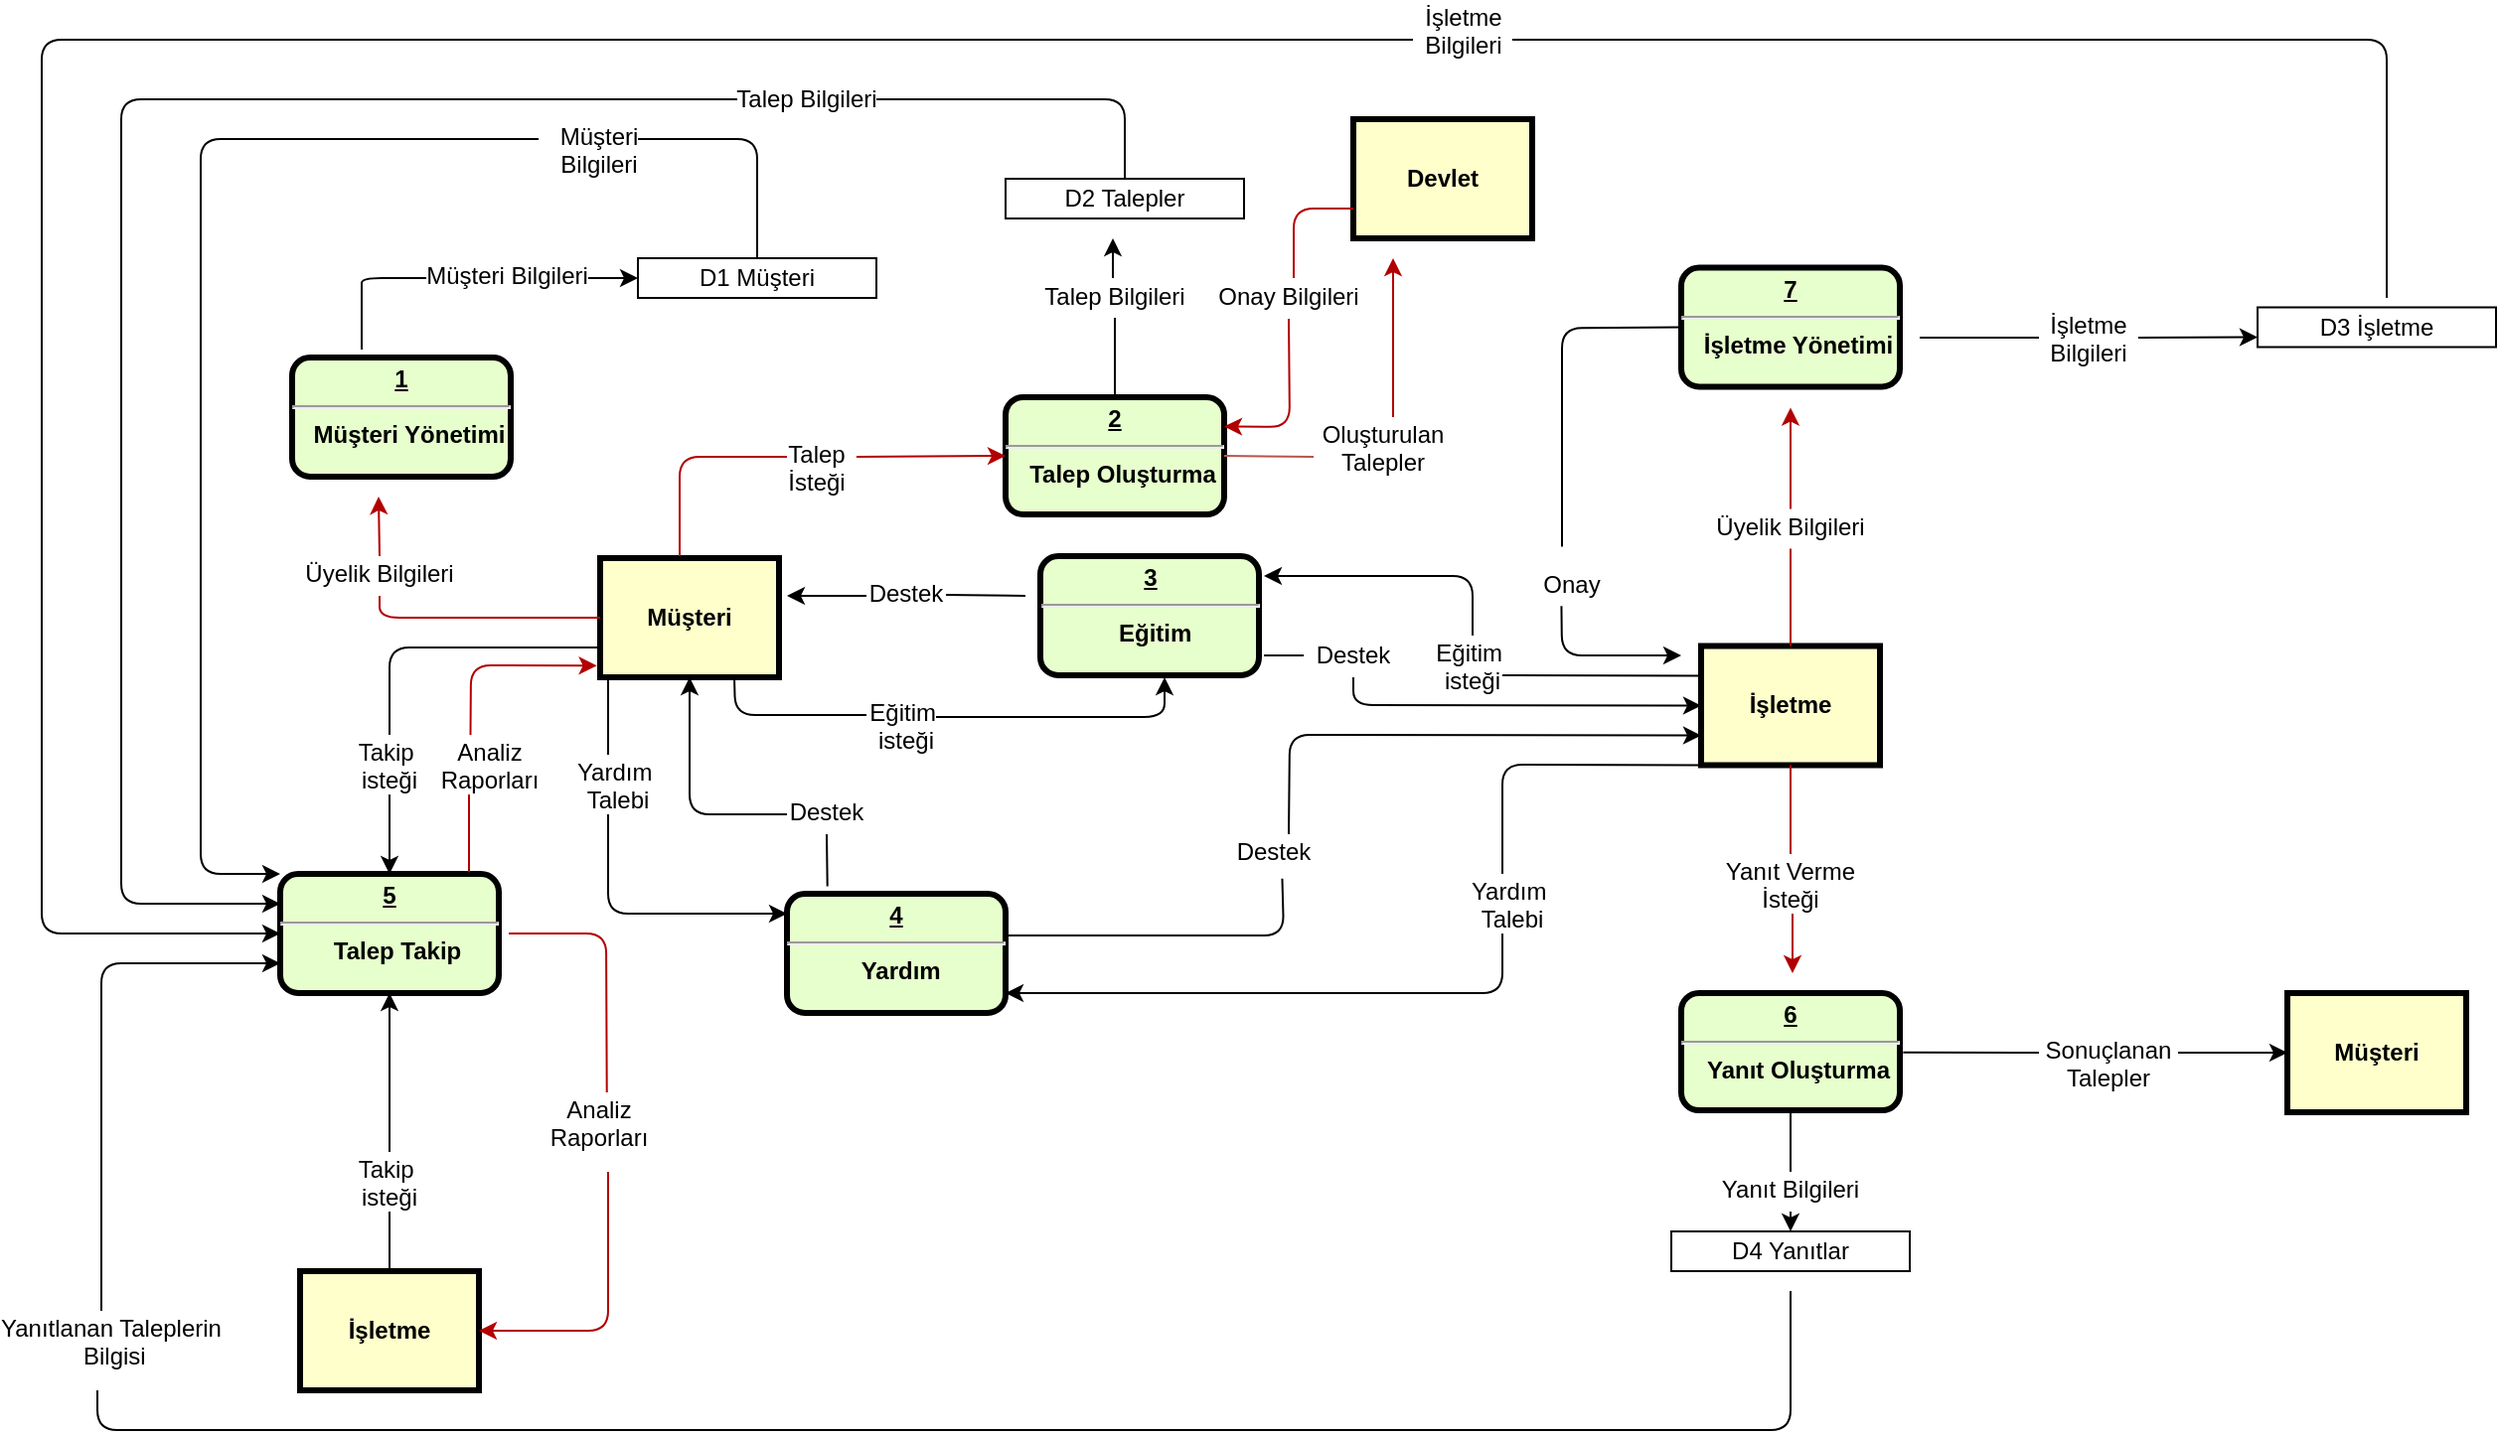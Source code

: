 <mxfile version="13.9.9" type="device"><diagram name="Page-1" id="c7558073-3199-34d8-9f00-42111426c3f3"><mxGraphModel dx="1024" dy="584" grid="1" gridSize="10" guides="1" tooltips="1" connect="1" arrows="1" fold="1" page="1" pageScale="1" pageWidth="2339" pageHeight="3300" background="#ffffff" math="0" shadow="0"><root><mxCell id="0"/><mxCell id="1" parent="0"/><mxCell id="2" value="&lt;p style=&quot;margin: 0px ; margin-top: 4px ; text-align: center ; text-decoration: underline&quot;&gt;&lt;strong&gt;1&lt;/strong&gt;&lt;/p&gt;&lt;hr&gt;&lt;p style=&quot;margin: 0px ; margin-left: 8px&quot;&gt;Müşteri Yönetimi&lt;/p&gt;" style="verticalAlign=middle;align=center;overflow=fill;fontSize=12;fontFamily=Helvetica;html=1;rounded=1;fontStyle=1;strokeWidth=3;fillColor=#E6FFCC" parent="1" vertex="1"><mxGeometry x="166" y="200" width="110" height="60" as="geometry"/></mxCell><mxCell id="3" value="Müşteri" style="whiteSpace=wrap;align=center;verticalAlign=middle;fontStyle=1;strokeWidth=3;fillColor=#FFFFCC" parent="1" vertex="1"><mxGeometry x="321" y="301" width="90" height="60" as="geometry"/></mxCell><mxCell id="6" value="&lt;p style=&quot;margin: 0px ; margin-top: 4px ; text-align: center ; text-decoration: underline&quot;&gt;&lt;strong&gt;2&lt;/strong&gt;&lt;/p&gt;&lt;hr&gt;&lt;p style=&quot;margin: 0px ; margin-left: 8px&quot;&gt;Talep Oluşturma&lt;/p&gt;" style="verticalAlign=middle;align=center;overflow=fill;fontSize=12;fontFamily=Helvetica;html=1;rounded=1;fontStyle=1;strokeWidth=3;fillColor=#E6FFCC" parent="1" vertex="1"><mxGeometry x="525" y="220" width="110" height="59" as="geometry"/></mxCell><mxCell id="7" value="&lt;p style=&quot;margin: 0px ; margin-top: 4px ; text-align: center ; text-decoration: underline&quot;&gt;&lt;strong&gt;3&lt;/strong&gt;&lt;/p&gt;&lt;hr&gt;&lt;p style=&quot;margin: 0px ; margin-left: 8px&quot;&gt;Eğitim&amp;nbsp;&lt;/p&gt;&lt;p style=&quot;margin: 0px ; margin-left: 8px&quot;&gt;&lt;br&gt;&lt;/p&gt;" style="verticalAlign=middle;align=center;overflow=fill;fontSize=12;fontFamily=Helvetica;html=1;rounded=1;fontStyle=1;strokeWidth=3;fillColor=#E6FFCC" parent="1" vertex="1"><mxGeometry x="542.5" y="300" width="110" height="60" as="geometry"/></mxCell><mxCell id="10" value="&lt;p style=&quot;margin: 0px ; margin-top: 4px ; text-align: center ; text-decoration: underline&quot;&gt;5&lt;/p&gt;&lt;hr&gt;&lt;p style=&quot;margin: 0px ; margin-left: 8px&quot;&gt;Talep Takip&lt;/p&gt;&lt;p style=&quot;margin: 0px ; margin-left: 8px&quot;&gt;&lt;br&gt;&lt;/p&gt;" style="verticalAlign=middle;align=center;overflow=fill;fontSize=12;fontFamily=Helvetica;html=1;rounded=1;fontStyle=1;strokeWidth=3;fillColor=#E6FFCC" parent="1" vertex="1"><mxGeometry x="160" y="460" width="110" height="60" as="geometry"/></mxCell><mxCell id="wB5Xmae85VQ2MtxIsHlM-102" value="" style="edgeStyle=orthogonalEdgeStyle;rounded=0;orthogonalLoop=1;jettySize=auto;html=1;" parent="1" source="52" target="wB5Xmae85VQ2MtxIsHlM-101" edge="1"><mxGeometry relative="1" as="geometry"/></mxCell><mxCell id="52" value="Müşteri Bilgileri&#10;" style="text;spacingTop=-5;align=center" parent="1" vertex="1"><mxGeometry x="233.5" y="150" width="81.5" height="20" as="geometry"/></mxCell><mxCell id="54" value="Üyelik Bilgileri&#10;&#10;" style="text;spacingTop=-5;align=center" parent="1" vertex="1"><mxGeometry x="195" y="300" width="30" height="20" as="geometry"/></mxCell><mxCell id="62" value="Eğitim &#10;isteği&#10;" style="text;spacingTop=-5;align=center" parent="1" vertex="1"><mxGeometry x="460.0" y="370" width="30" height="20" as="geometry"/></mxCell><mxCell id="64" value="Talep &#10;İsteği&#10;" style="text;spacingTop=-5;align=center" parent="1" vertex="1"><mxGeometry x="415" y="240" width="30" height="19" as="geometry"/></mxCell><mxCell id="91" value="Analiz &#10;Raporları&#10;" style="text;spacingTop=-5;align=center" parent="1" vertex="1"><mxGeometry x="246" y="390" width="39" height="20" as="geometry"/></mxCell><mxCell id="wB5Xmae85VQ2MtxIsHlM-101" value="D1 Müşteri" style="whiteSpace=wrap;html=1;" parent="1" vertex="1"><mxGeometry x="340" y="150" width="120" height="20" as="geometry"/></mxCell><mxCell id="wB5Xmae85VQ2MtxIsHlM-108" value="" style="endArrow=none;html=1;entryX=0;entryY=0.5;entryDx=0;entryDy=0;" parent="1" target="52" edge="1"><mxGeometry width="50" height="50" relative="1" as="geometry"><mxPoint x="201" y="196" as="sourcePoint"/><mxPoint x="251" y="146" as="targetPoint"/><Array as="points"><mxPoint x="201" y="170"/><mxPoint x="201" y="160"/></Array></mxGeometry></mxCell><mxCell id="wB5Xmae85VQ2MtxIsHlM-112" value="" style="endArrow=none;html=1;entryX=0.5;entryY=1;entryDx=0;entryDy=0;fillColor=#e51400;strokeColor=#B20000;" parent="1" target="54" edge="1"><mxGeometry width="50" height="50" relative="1" as="geometry"><mxPoint x="321" y="331" as="sourcePoint"/><mxPoint x="216" y="321" as="targetPoint"/><Array as="points"><mxPoint x="210" y="331"/></Array></mxGeometry></mxCell><mxCell id="wB5Xmae85VQ2MtxIsHlM-115" value="" style="endArrow=classic;html=1;fillColor=#e51400;strokeColor=#B20000;" parent="1" edge="1"><mxGeometry width="50" height="50" relative="1" as="geometry"><mxPoint x="210" y="300" as="sourcePoint"/><mxPoint x="209.5" y="270" as="targetPoint"/></mxGeometry></mxCell><mxCell id="wB5Xmae85VQ2MtxIsHlM-116" value="" style="endArrow=none;html=1;fillColor=#e51400;strokeColor=#B20000;" parent="1" edge="1"><mxGeometry width="50" height="50" relative="1" as="geometry"><mxPoint x="361" y="300" as="sourcePoint"/><mxPoint x="415" y="250" as="targetPoint"/><Array as="points"><mxPoint x="361" y="250"/></Array></mxGeometry></mxCell><mxCell id="wB5Xmae85VQ2MtxIsHlM-117" value="" style="endArrow=classic;html=1;entryX=0;entryY=0.5;entryDx=0;entryDy=0;fillColor=#e51400;strokeColor=#B20000;" parent="1" target="6" edge="1"><mxGeometry width="50" height="50" relative="1" as="geometry"><mxPoint x="450" y="250" as="sourcePoint"/><mxPoint x="510" y="249" as="targetPoint"/><Array as="points"/></mxGeometry></mxCell><mxCell id="wB5Xmae85VQ2MtxIsHlM-118" value="D2 Talepler" style="whiteSpace=wrap;html=1;" parent="1" vertex="1"><mxGeometry x="525" y="110" width="120" height="20" as="geometry"/></mxCell><mxCell id="wB5Xmae85VQ2MtxIsHlM-120" value="Talep Bilgileri&#10;" style="text;spacingTop=-5;align=center" parent="1" vertex="1"><mxGeometry x="565" y="160.5" width="30" height="19" as="geometry"/></mxCell><mxCell id="wB5Xmae85VQ2MtxIsHlM-127" value="" style="endArrow=classic;html=1;" parent="1" edge="1"><mxGeometry width="50" height="50" relative="1" as="geometry"><mxPoint x="579" y="160" as="sourcePoint"/><mxPoint x="579" y="140" as="targetPoint"/></mxGeometry></mxCell><mxCell id="wB5Xmae85VQ2MtxIsHlM-128" value="" style="endArrow=none;html=1;exitX=0.5;exitY=0;exitDx=0;exitDy=0;" parent="1" source="6" edge="1"><mxGeometry width="50" height="50" relative="1" as="geometry"><mxPoint x="555.5" y="190" as="sourcePoint"/><mxPoint x="580" y="180" as="targetPoint"/></mxGeometry></mxCell><mxCell id="wB5Xmae85VQ2MtxIsHlM-130" value="" style="endArrow=none;html=1;exitX=0.75;exitY=1;exitDx=0;exitDy=0;" parent="1" source="3" edge="1"><mxGeometry width="50" height="50" relative="1" as="geometry"><mxPoint x="380" y="380" as="sourcePoint"/><mxPoint x="455" y="380" as="targetPoint"/><Array as="points"><mxPoint x="389" y="380"/></Array></mxGeometry></mxCell><mxCell id="wB5Xmae85VQ2MtxIsHlM-133" value="" style="endArrow=classic;html=1;" parent="1" edge="1"><mxGeometry width="50" height="50" relative="1" as="geometry"><mxPoint x="490" y="381" as="sourcePoint"/><mxPoint x="605" y="361" as="targetPoint"/><Array as="points"><mxPoint x="605" y="381"/></Array></mxGeometry></mxCell><mxCell id="wB5Xmae85VQ2MtxIsHlM-134" value="Destek&#10;" style="text;spacingTop=-5;align=center" parent="1" vertex="1"><mxGeometry x="460.0" y="310" width="30" height="20" as="geometry"/></mxCell><mxCell id="wB5Xmae85VQ2MtxIsHlM-135" value="" style="endArrow=none;html=1;" parent="1" edge="1"><mxGeometry width="50" height="50" relative="1" as="geometry"><mxPoint x="495" y="319.5" as="sourcePoint"/><mxPoint x="535" y="320" as="targetPoint"/></mxGeometry></mxCell><mxCell id="wB5Xmae85VQ2MtxIsHlM-136" value="" style="endArrow=classic;html=1;" parent="1" edge="1"><mxGeometry width="50" height="50" relative="1" as="geometry"><mxPoint x="455" y="320" as="sourcePoint"/><mxPoint x="415" y="320" as="targetPoint"/></mxGeometry></mxCell><mxCell id="wB5Xmae85VQ2MtxIsHlM-137" value="Takip &#10;isteği&#10;" style="text;spacingTop=-5;align=center" parent="1" vertex="1"><mxGeometry x="200.0" y="390" width="30" height="20" as="geometry"/></mxCell><mxCell id="wB5Xmae85VQ2MtxIsHlM-138" value="" style="endArrow=classic;html=1;" parent="1" target="10" edge="1"><mxGeometry width="50" height="50" relative="1" as="geometry"><mxPoint x="215" y="420" as="sourcePoint"/><mxPoint x="585" y="340" as="targetPoint"/></mxGeometry></mxCell><mxCell id="wB5Xmae85VQ2MtxIsHlM-139" value="" style="endArrow=none;html=1;exitX=0.5;exitY=0;exitDx=0;exitDy=0;entryX=0;entryY=0.75;entryDx=0;entryDy=0;" parent="1" source="wB5Xmae85VQ2MtxIsHlM-137" target="3" edge="1"><mxGeometry width="50" height="50" relative="1" as="geometry"><mxPoint x="535" y="390" as="sourcePoint"/><mxPoint x="285" y="350" as="targetPoint"/><Array as="points"><mxPoint x="215" y="346"/></Array></mxGeometry></mxCell><mxCell id="wB5Xmae85VQ2MtxIsHlM-144" value="&lt;p style=&quot;margin: 0px ; margin-top: 4px ; text-align: center ; text-decoration: underline&quot;&gt;4&lt;/p&gt;&lt;hr&gt;&lt;p style=&quot;margin: 0px ; margin-left: 8px&quot;&gt;Yardım&amp;nbsp;&lt;/p&gt;&lt;p style=&quot;margin: 0px ; margin-left: 8px&quot;&gt;&lt;br&gt;&lt;/p&gt;" style="verticalAlign=middle;align=center;overflow=fill;fontSize=12;fontFamily=Helvetica;html=1;rounded=1;fontStyle=1;strokeWidth=3;fillColor=#E6FFCC" parent="1" vertex="1"><mxGeometry x="415" y="470" width="110" height="60" as="geometry"/></mxCell><mxCell id="wB5Xmae85VQ2MtxIsHlM-157" value="Destek&#10;" style="text;spacingTop=-5;align=center" parent="1" vertex="1"><mxGeometry x="685.0" y="341" width="30" height="20" as="geometry"/></mxCell><mxCell id="wB5Xmae85VQ2MtxIsHlM-160" value="" style="endArrow=none;html=1;" parent="1" edge="1"><mxGeometry width="50" height="50" relative="1" as="geometry"><mxPoint x="325" y="400" as="sourcePoint"/><mxPoint x="325" y="360" as="targetPoint"/></mxGeometry></mxCell><mxCell id="wB5Xmae85VQ2MtxIsHlM-161" value="Yardım &#10;Talebi&#10;" style="text;spacingTop=-5;align=center" parent="1" vertex="1"><mxGeometry x="315.0" y="400" width="30" height="20" as="geometry"/></mxCell><mxCell id="wB5Xmae85VQ2MtxIsHlM-162" value="" style="endArrow=classic;html=1;" parent="1" edge="1"><mxGeometry width="50" height="50" relative="1" as="geometry"><mxPoint x="325" y="430" as="sourcePoint"/><mxPoint x="415" y="480" as="targetPoint"/><Array as="points"><mxPoint x="325" y="480"/></Array></mxGeometry></mxCell><mxCell id="wB5Xmae85VQ2MtxIsHlM-163" value="Destek&#10;" style="text;spacingTop=-5;align=center" parent="1" vertex="1"><mxGeometry x="420.0" y="420" width="30" height="20" as="geometry"/></mxCell><mxCell id="wB5Xmae85VQ2MtxIsHlM-164" value="" style="endArrow=none;html=1;exitX=0.185;exitY=-0.063;exitDx=0;exitDy=0;entryX=0.5;entryY=1;entryDx=0;entryDy=0;exitPerimeter=0;" parent="1" source="wB5Xmae85VQ2MtxIsHlM-144" target="wB5Xmae85VQ2MtxIsHlM-163" edge="1"><mxGeometry width="50" height="50" relative="1" as="geometry"><mxPoint x="515" y="470" as="sourcePoint"/><mxPoint x="443" y="450" as="targetPoint"/></mxGeometry></mxCell><mxCell id="wB5Xmae85VQ2MtxIsHlM-166" value="" style="endArrow=classic;html=1;entryX=0.5;entryY=1;entryDx=0;entryDy=0;" parent="1" target="3" edge="1"><mxGeometry width="50" height="50" relative="1" as="geometry"><mxPoint x="415" y="430" as="sourcePoint"/><mxPoint x="565" y="420" as="targetPoint"/><Array as="points"><mxPoint x="366" y="430"/></Array></mxGeometry></mxCell><mxCell id="wB5Xmae85VQ2MtxIsHlM-188" value="İşletme" style="whiteSpace=wrap;align=center;verticalAlign=middle;fontStyle=1;strokeWidth=3;fillColor=#FFFFCC" parent="1" vertex="1"><mxGeometry x="875" y="345.25" width="90" height="60" as="geometry"/></mxCell><mxCell id="wB5Xmae85VQ2MtxIsHlM-189" value="&lt;p style=&quot;margin: 0px ; margin-top: 4px ; text-align: center ; text-decoration: underline&quot;&gt;6&lt;/p&gt;&lt;hr&gt;&lt;p style=&quot;margin: 0px ; margin-left: 8px&quot;&gt;Yanıt Oluşturma&lt;/p&gt;" style="verticalAlign=middle;align=center;overflow=fill;fontSize=12;fontFamily=Helvetica;html=1;rounded=1;fontStyle=1;strokeWidth=3;fillColor=#E6FFCC" parent="1" vertex="1"><mxGeometry x="865" y="520" width="110" height="59" as="geometry"/></mxCell><mxCell id="wB5Xmae85VQ2MtxIsHlM-190" value="Müşteri" style="whiteSpace=wrap;align=center;verticalAlign=middle;fontStyle=1;strokeWidth=3;fillColor=#FFFFCC" parent="1" vertex="1"><mxGeometry x="1170" y="520" width="90" height="60" as="geometry"/></mxCell><mxCell id="wB5Xmae85VQ2MtxIsHlM-192" value="&lt;p style=&quot;margin: 0px ; margin-top: 4px ; text-align: center ; text-decoration: underline&quot;&gt;7&lt;/p&gt;&lt;hr&gt;&lt;p style=&quot;margin: 0px ; margin-left: 8px&quot;&gt;İşletme Yönetimi&lt;/p&gt;&lt;p style=&quot;margin: 0px ; margin-left: 8px&quot;&gt;&lt;br&gt;&lt;/p&gt;&lt;p style=&quot;margin: 0px ; margin-left: 8px&quot;&gt;&lt;br&gt;&lt;/p&gt;" style="verticalAlign=middle;align=center;overflow=fill;fontSize=12;fontFamily=Helvetica;html=1;rounded=1;fontStyle=1;strokeWidth=3;fillColor=#E6FFCC" parent="1" vertex="1"><mxGeometry x="865" y="154.75" width="110" height="60" as="geometry"/></mxCell><mxCell id="wB5Xmae85VQ2MtxIsHlM-195" value="Yanıt Verme&#10;İsteği" style="text;spacingTop=-5;align=center" parent="1" vertex="1"><mxGeometry x="905.0" y="450" width="30" height="20" as="geometry"/></mxCell><mxCell id="wB5Xmae85VQ2MtxIsHlM-199" style="edgeStyle=orthogonalEdgeStyle;rounded=0;orthogonalLoop=1;jettySize=auto;html=1;fillColor=#e51400;strokeColor=#B20000;" parent="1" source="wB5Xmae85VQ2MtxIsHlM-196" edge="1"><mxGeometry relative="1" as="geometry"><mxPoint x="920" y="225.25" as="targetPoint"/></mxGeometry></mxCell><mxCell id="wB5Xmae85VQ2MtxIsHlM-196" value="Üyelik Bilgileri&#10;" style="text;spacingTop=-5;align=center" parent="1" vertex="1"><mxGeometry x="905.0" y="276.25" width="30" height="20" as="geometry"/></mxCell><mxCell id="wB5Xmae85VQ2MtxIsHlM-200" value="" style="endArrow=none;html=1;exitX=0.5;exitY=0;exitDx=0;exitDy=0;entryX=0.5;entryY=1;entryDx=0;entryDy=0;fillColor=#e51400;strokeColor=#B20000;" parent="1" source="wB5Xmae85VQ2MtxIsHlM-188" target="wB5Xmae85VQ2MtxIsHlM-196" edge="1"><mxGeometry width="50" height="50" relative="1" as="geometry"><mxPoint x="565" y="365.25" as="sourcePoint"/><mxPoint x="615" y="315.25" as="targetPoint"/></mxGeometry></mxCell><mxCell id="wB5Xmae85VQ2MtxIsHlM-201" value="" style="endArrow=none;html=1;entryX=0;entryY=0.5;entryDx=0;entryDy=0;" parent="1" target="wB5Xmae85VQ2MtxIsHlM-192" edge="1"><mxGeometry width="50" height="50" relative="1" as="geometry"><mxPoint x="805" y="295.25" as="sourcePoint"/><mxPoint x="615" y="315.25" as="targetPoint"/><Array as="points"><mxPoint x="805" y="185.25"/></Array></mxGeometry></mxCell><mxCell id="wB5Xmae85VQ2MtxIsHlM-202" value="Onay&#10;" style="text;spacingTop=-5;align=center" parent="1" vertex="1"><mxGeometry x="795.0" y="305.25" width="30" height="20" as="geometry"/></mxCell><mxCell id="wB5Xmae85VQ2MtxIsHlM-207" value="" style="endArrow=classic;html=1;exitX=0.324;exitY=0.995;exitDx=0;exitDy=0;exitPerimeter=0;" parent="1" source="wB5Xmae85VQ2MtxIsHlM-202" edge="1"><mxGeometry width="50" height="50" relative="1" as="geometry"><mxPoint x="805" y="350" as="sourcePoint"/><mxPoint x="865" y="350" as="targetPoint"/><Array as="points"><mxPoint x="805" y="350"/></Array></mxGeometry></mxCell><mxCell id="wB5Xmae85VQ2MtxIsHlM-208" value="İşletme &#10;Bilgileri&#10;" style="text;spacingTop=-5;align=center" parent="1" vertex="1"><mxGeometry x="1055" y="174.75" width="30" height="20" as="geometry"/></mxCell><mxCell id="wB5Xmae85VQ2MtxIsHlM-209" value="D3 İşletme" style="whiteSpace=wrap;html=1;" parent="1" vertex="1"><mxGeometry x="1155" y="174.75" width="120" height="20" as="geometry"/></mxCell><mxCell id="wB5Xmae85VQ2MtxIsHlM-214" value="" style="endArrow=none;html=1;" parent="1" edge="1"><mxGeometry width="50" height="50" relative="1" as="geometry"><mxPoint x="985" y="190" as="sourcePoint"/><mxPoint x="1045" y="190" as="targetPoint"/></mxGeometry></mxCell><mxCell id="wB5Xmae85VQ2MtxIsHlM-217" value="" style="endArrow=classic;html=1;entryX=0;entryY=0.75;entryDx=0;entryDy=0;" parent="1" target="wB5Xmae85VQ2MtxIsHlM-209" edge="1"><mxGeometry width="50" height="50" relative="1" as="geometry"><mxPoint x="1095" y="190" as="sourcePoint"/><mxPoint x="1175" y="220" as="targetPoint"/></mxGeometry></mxCell><mxCell id="wB5Xmae85VQ2MtxIsHlM-219" value="" style="endArrow=none;html=1;entryX=0.5;entryY=1;entryDx=0;entryDy=0;fillColor=#e51400;strokeColor=#B20000;" parent="1" target="wB5Xmae85VQ2MtxIsHlM-188" edge="1"><mxGeometry width="50" height="50" relative="1" as="geometry"><mxPoint x="920" y="450" as="sourcePoint"/><mxPoint x="735" y="380" as="targetPoint"/></mxGeometry></mxCell><mxCell id="wB5Xmae85VQ2MtxIsHlM-221" value="" style="endArrow=classic;html=1;fillColor=#e51400;strokeColor=#B20000;" parent="1" edge="1"><mxGeometry width="50" height="50" relative="1" as="geometry"><mxPoint x="921" y="480" as="sourcePoint"/><mxPoint x="921" y="510" as="targetPoint"/></mxGeometry></mxCell><mxCell id="wB5Xmae85VQ2MtxIsHlM-222" value="Sonuçlanan &#10;Talepler" style="text;spacingTop=-5;align=center" parent="1" vertex="1"><mxGeometry x="1065" y="540" width="30" height="20" as="geometry"/></mxCell><mxCell id="wB5Xmae85VQ2MtxIsHlM-225" value="" style="endArrow=none;html=1;exitX=1.015;exitY=0.506;exitDx=0;exitDy=0;exitPerimeter=0;" parent="1" source="wB5Xmae85VQ2MtxIsHlM-189" edge="1"><mxGeometry width="50" height="50" relative="1" as="geometry"><mxPoint x="995" y="550" as="sourcePoint"/><mxPoint x="1045" y="550" as="targetPoint"/></mxGeometry></mxCell><mxCell id="wB5Xmae85VQ2MtxIsHlM-226" value="" style="endArrow=classic;html=1;entryX=0;entryY=0.5;entryDx=0;entryDy=0;" parent="1" target="wB5Xmae85VQ2MtxIsHlM-190" edge="1"><mxGeometry width="50" height="50" relative="1" as="geometry"><mxPoint x="1115" y="550" as="sourcePoint"/><mxPoint x="1075" y="530" as="targetPoint"/></mxGeometry></mxCell><mxCell id="wB5Xmae85VQ2MtxIsHlM-231" value="" style="endArrow=none;html=1;fillColor=#e51400;strokeColor=#B20000;" parent="1" edge="1"><mxGeometry width="50" height="50" relative="1" as="geometry"><mxPoint x="255" y="459" as="sourcePoint"/><mxPoint x="255" y="420" as="targetPoint"/></mxGeometry></mxCell><mxCell id="wB5Xmae85VQ2MtxIsHlM-232" value="" style="endArrow=classic;html=1;exitX=0.25;exitY=0;exitDx=0;exitDy=0;entryX=-0.019;entryY=0.902;entryDx=0;entryDy=0;entryPerimeter=0;fillColor=#e51400;strokeColor=#B20000;" parent="1" source="91" target="3" edge="1"><mxGeometry width="50" height="50" relative="1" as="geometry"><mxPoint x="295" y="410" as="sourcePoint"/><mxPoint x="345" y="360" as="targetPoint"/><Array as="points"><mxPoint x="256" y="355"/></Array></mxGeometry></mxCell><mxCell id="wB5Xmae85VQ2MtxIsHlM-233" value="Eğitim &#10;isteği&#10;" style="text;spacingTop=-5;align=center" parent="1" vertex="1"><mxGeometry x="745.0" y="340" width="30" height="20" as="geometry"/></mxCell><mxCell id="wB5Xmae85VQ2MtxIsHlM-234" value="" style="endArrow=none;html=1;entryX=0;entryY=0.25;entryDx=0;entryDy=0;exitX=1;exitY=1;exitDx=0;exitDy=0;" parent="1" source="wB5Xmae85VQ2MtxIsHlM-233" target="wB5Xmae85VQ2MtxIsHlM-188" edge="1"><mxGeometry width="50" height="50" relative="1" as="geometry"><mxPoint x="785" y="360" as="sourcePoint"/><mxPoint x="855" y="370" as="targetPoint"/></mxGeometry></mxCell><mxCell id="wB5Xmae85VQ2MtxIsHlM-235" value="" style="endArrow=classic;html=1;exitX=0.5;exitY=0;exitDx=0;exitDy=0;" parent="1" source="wB5Xmae85VQ2MtxIsHlM-233" edge="1"><mxGeometry width="50" height="50" relative="1" as="geometry"><mxPoint x="760" y="330" as="sourcePoint"/><mxPoint x="655" y="310" as="targetPoint"/><Array as="points"><mxPoint x="760" y="310"/></Array></mxGeometry></mxCell><mxCell id="wB5Xmae85VQ2MtxIsHlM-236" value="" style="endArrow=none;html=1;" parent="1" edge="1"><mxGeometry width="50" height="50" relative="1" as="geometry"><mxPoint x="655" y="350" as="sourcePoint"/><mxPoint x="675" y="350" as="targetPoint"/></mxGeometry></mxCell><mxCell id="wB5Xmae85VQ2MtxIsHlM-237" value="" style="endArrow=classic;html=1;exitX=0.5;exitY=1;exitDx=0;exitDy=0;entryX=0;entryY=0.5;entryDx=0;entryDy=0;" parent="1" source="wB5Xmae85VQ2MtxIsHlM-157" target="wB5Xmae85VQ2MtxIsHlM-188" edge="1"><mxGeometry width="50" height="50" relative="1" as="geometry"><mxPoint x="625" y="440" as="sourcePoint"/><mxPoint x="675" y="390" as="targetPoint"/><Array as="points"><mxPoint x="700" y="375"/></Array></mxGeometry></mxCell><mxCell id="wB5Xmae85VQ2MtxIsHlM-239" value="Yardım &#10;Talebi&#10;" style="text;spacingTop=-5;align=center" parent="1" vertex="1"><mxGeometry x="765.0" y="460" width="30" height="20" as="geometry"/></mxCell><mxCell id="wB5Xmae85VQ2MtxIsHlM-240" value="Destek&#10;" style="text;spacingTop=-5;align=center" parent="1" vertex="1"><mxGeometry x="645.0" y="440" width="30" height="20" as="geometry"/></mxCell><mxCell id="wB5Xmae85VQ2MtxIsHlM-242" value="" style="endArrow=none;html=1;entryX=0;entryY=1;entryDx=0;entryDy=0;" parent="1" target="wB5Xmae85VQ2MtxIsHlM-188" edge="1"><mxGeometry width="50" height="50" relative="1" as="geometry"><mxPoint x="775" y="460" as="sourcePoint"/><mxPoint x="825" y="410" as="targetPoint"/><Array as="points"><mxPoint x="775" y="405"/></Array></mxGeometry></mxCell><mxCell id="wB5Xmae85VQ2MtxIsHlM-243" value="" style="endArrow=classic;html=1;" parent="1" edge="1"><mxGeometry width="50" height="50" relative="1" as="geometry"><mxPoint x="775" y="490" as="sourcePoint"/><mxPoint x="525" y="520" as="targetPoint"/><Array as="points"><mxPoint x="775" y="520"/></Array></mxGeometry></mxCell><mxCell id="wB5Xmae85VQ2MtxIsHlM-244" value="" style="endArrow=none;html=1;exitX=0.991;exitY=0.349;exitDx=0;exitDy=0;exitPerimeter=0;entryX=0.641;entryY=1.119;entryDx=0;entryDy=0;entryPerimeter=0;" parent="1" source="wB5Xmae85VQ2MtxIsHlM-144" target="wB5Xmae85VQ2MtxIsHlM-240" edge="1"><mxGeometry width="50" height="50" relative="1" as="geometry"><mxPoint x="635" y="490" as="sourcePoint"/><mxPoint x="685" y="440" as="targetPoint"/><Array as="points"><mxPoint x="665" y="491"/></Array></mxGeometry></mxCell><mxCell id="wB5Xmae85VQ2MtxIsHlM-245" value="" style="endArrow=classic;html=1;exitX=0.75;exitY=0;exitDx=0;exitDy=0;entryX=0;entryY=0.75;entryDx=0;entryDy=0;" parent="1" source="wB5Xmae85VQ2MtxIsHlM-240" target="wB5Xmae85VQ2MtxIsHlM-188" edge="1"><mxGeometry width="50" height="50" relative="1" as="geometry"><mxPoint x="635" y="490" as="sourcePoint"/><mxPoint x="685" y="440" as="targetPoint"/><Array as="points"><mxPoint x="668" y="390"/></Array></mxGeometry></mxCell><mxCell id="wB5Xmae85VQ2MtxIsHlM-246" value="D4 Yanıtlar" style="whiteSpace=wrap;html=1;" parent="1" vertex="1"><mxGeometry x="860" y="640" width="120" height="20" as="geometry"/></mxCell><mxCell id="wB5Xmae85VQ2MtxIsHlM-249" value="İşletme" style="whiteSpace=wrap;align=center;verticalAlign=middle;fontStyle=1;strokeWidth=3;fillColor=#FFFFCC" parent="1" vertex="1"><mxGeometry x="170" y="660" width="90" height="60" as="geometry"/></mxCell><mxCell id="wB5Xmae85VQ2MtxIsHlM-250" value="Takip &#10;isteği&#10;" style="text;spacingTop=-5;align=center" parent="1" vertex="1"><mxGeometry x="200.0" y="600" width="30" height="20" as="geometry"/></mxCell><mxCell id="wB5Xmae85VQ2MtxIsHlM-253" value="" style="endArrow=none;html=1;exitX=0.5;exitY=0;exitDx=0;exitDy=0;" parent="1" source="wB5Xmae85VQ2MtxIsHlM-249" edge="1"><mxGeometry width="50" height="50" relative="1" as="geometry"><mxPoint x="745" y="500" as="sourcePoint"/><mxPoint x="215" y="630" as="targetPoint"/></mxGeometry></mxCell><mxCell id="wB5Xmae85VQ2MtxIsHlM-254" value="" style="endArrow=classic;html=1;exitX=0.5;exitY=0;exitDx=0;exitDy=0;" parent="1" source="wB5Xmae85VQ2MtxIsHlM-250" edge="1"><mxGeometry width="50" height="50" relative="1" as="geometry"><mxPoint x="295" y="630" as="sourcePoint"/><mxPoint x="215" y="520" as="targetPoint"/></mxGeometry></mxCell><mxCell id="wB5Xmae85VQ2MtxIsHlM-256" value="Analiz &#10;Raporları&#10;" style="text;spacingTop=-5;align=center" parent="1" vertex="1"><mxGeometry x="301" y="570" width="39" height="20" as="geometry"/></mxCell><mxCell id="wB5Xmae85VQ2MtxIsHlM-257" value="" style="endArrow=none;html=1;entryX=0.599;entryY=-0.001;entryDx=0;entryDy=0;entryPerimeter=0;fillColor=#e51400;strokeColor=#B20000;" parent="1" target="wB5Xmae85VQ2MtxIsHlM-256" edge="1"><mxGeometry width="50" height="50" relative="1" as="geometry"><mxPoint x="275" y="490" as="sourcePoint"/><mxPoint x="475" y="540" as="targetPoint"/><Array as="points"><mxPoint x="324" y="490"/></Array></mxGeometry></mxCell><mxCell id="wB5Xmae85VQ2MtxIsHlM-260" value="" style="endArrow=classic;html=1;entryX=1;entryY=0.5;entryDx=0;entryDy=0;fillColor=#e51400;strokeColor=#B20000;" parent="1" target="wB5Xmae85VQ2MtxIsHlM-249" edge="1"><mxGeometry width="50" height="50" relative="1" as="geometry"><mxPoint x="325" y="610" as="sourcePoint"/><mxPoint x="475" y="540" as="targetPoint"/><Array as="points"><mxPoint x="325" y="690"/></Array></mxGeometry></mxCell><mxCell id="wB5Xmae85VQ2MtxIsHlM-264" value="İşletme &#10;Bilgileri" style="text;spacingTop=-5;align=center" parent="1" vertex="1"><mxGeometry x="736" y="20" width="39" height="20" as="geometry"/></mxCell><mxCell id="wB5Xmae85VQ2MtxIsHlM-266" value="" style="endArrow=none;html=1;" parent="1" edge="1"><mxGeometry width="50" height="50" relative="1" as="geometry"><mxPoint x="1220" y="170" as="sourcePoint"/><mxPoint x="780" y="40" as="targetPoint"/><Array as="points"><mxPoint x="1220" y="40"/></Array></mxGeometry></mxCell><mxCell id="wB5Xmae85VQ2MtxIsHlM-267" value="" style="endArrow=classic;html=1;entryX=0;entryY=0.5;entryDx=0;entryDy=0;" parent="1" target="10" edge="1"><mxGeometry width="50" height="50" relative="1" as="geometry"><mxPoint x="730" y="40" as="sourcePoint"/><mxPoint x="630" y="40" as="targetPoint"/><Array as="points"><mxPoint x="40" y="40"/><mxPoint x="40" y="490"/></Array></mxGeometry></mxCell><mxCell id="wB5Xmae85VQ2MtxIsHlM-269" value="Müşteri&#10;Bilgileri" style="text;spacingTop=-5;align=center" parent="1" vertex="1"><mxGeometry x="301" y="80" width="39" height="20" as="geometry"/></mxCell><mxCell id="wB5Xmae85VQ2MtxIsHlM-270" value="" style="endArrow=none;html=1;entryX=0.5;entryY=0;entryDx=0;entryDy=0;exitX=1;exitY=0.5;exitDx=0;exitDy=0;" parent="1" source="wB5Xmae85VQ2MtxIsHlM-269" target="wB5Xmae85VQ2MtxIsHlM-101" edge="1"><mxGeometry width="50" height="50" relative="1" as="geometry"><mxPoint x="370" y="310" as="sourcePoint"/><mxPoint x="420" y="260" as="targetPoint"/><Array as="points"><mxPoint x="400" y="90"/></Array></mxGeometry></mxCell><mxCell id="wB5Xmae85VQ2MtxIsHlM-271" value="" style="endArrow=classic;html=1;entryX=0;entryY=0;entryDx=0;entryDy=0;" parent="1" target="10" edge="1"><mxGeometry width="50" height="50" relative="1" as="geometry"><mxPoint x="290" y="90" as="sourcePoint"/><mxPoint x="420" y="260" as="targetPoint"/><Array as="points"><mxPoint x="120" y="90"/><mxPoint x="120" y="460"/></Array></mxGeometry></mxCell><mxCell id="wB5Xmae85VQ2MtxIsHlM-273" value="" style="endArrow=none;html=1;" parent="1" edge="1"><mxGeometry width="50" height="50" relative="1" as="geometry"><mxPoint x="68" y="720" as="sourcePoint"/><mxPoint x="920" y="670" as="targetPoint"/><Array as="points"><mxPoint x="68" y="740"/><mxPoint x="920" y="740"/></Array></mxGeometry></mxCell><mxCell id="wB5Xmae85VQ2MtxIsHlM-274" value="Yanıtlanan Taleplerin&#10; Bilgisi" style="text;spacingTop=-5;align=center" parent="1" vertex="1"><mxGeometry x="60" y="680" width="30" height="20" as="geometry"/></mxCell><mxCell id="wB5Xmae85VQ2MtxIsHlM-275" value="" style="endArrow=classic;html=1;entryX=0;entryY=0.75;entryDx=0;entryDy=0;" parent="1" target="10" edge="1"><mxGeometry width="50" height="50" relative="1" as="geometry"><mxPoint x="70" y="680" as="sourcePoint"/><mxPoint x="690" y="600" as="targetPoint"/><Array as="points"><mxPoint x="70" y="505"/></Array></mxGeometry></mxCell><mxCell id="wB5Xmae85VQ2MtxIsHlM-276" value="" style="endArrow=none;html=1;entryX=0.5;entryY=0;entryDx=0;entryDy=0;" parent="1" target="wB5Xmae85VQ2MtxIsHlM-118" edge="1"><mxGeometry width="50" height="50" relative="1" as="geometry"><mxPoint x="460" y="70" as="sourcePoint"/><mxPoint x="690" y="380" as="targetPoint"/><Array as="points"><mxPoint x="530" y="70"/><mxPoint x="585" y="70"/></Array></mxGeometry></mxCell><mxCell id="WW4QQXPWAt7sihPIv2FV-91" value="Talep Bilgileri&#10;" style="text;spacingTop=-5;align=center" parent="1" vertex="1"><mxGeometry x="410" y="61" width="30" height="19" as="geometry"/></mxCell><mxCell id="WW4QQXPWAt7sihPIv2FV-93" value="" style="endArrow=classic;html=1;entryX=0;entryY=0.25;entryDx=0;entryDy=0;" parent="1" target="10" edge="1"><mxGeometry width="50" height="50" relative="1" as="geometry"><mxPoint x="390" y="70" as="sourcePoint"/><mxPoint x="550" y="180" as="targetPoint"/><Array as="points"><mxPoint x="80" y="70"/><mxPoint x="80" y="475"/></Array></mxGeometry></mxCell><mxCell id="WW4QQXPWAt7sihPIv2FV-94" value="&amp;nbsp; &amp;nbsp; &amp;nbsp; &amp;nbsp; &amp;nbsp; &amp;nbsp; &amp;nbsp; &amp;nbsp; &amp;nbsp; &amp;nbsp; &amp;nbsp; &amp;nbsp; &amp;nbsp; &amp;nbsp; &amp;nbsp;" style="text;html=1;align=center;verticalAlign=middle;resizable=0;points=[];autosize=1;" parent="1" vertex="1"><mxGeometry x="305" y="420" width="110" height="20" as="geometry"/></mxCell><mxCell id="AZFfD13G9pCeGMARkY7a-92" value="Yanıt Bilgileri" style="text;spacingTop=-5;align=center" parent="1" vertex="1"><mxGeometry x="905.0" y="610" width="30" height="20" as="geometry"/></mxCell><mxCell id="AZFfD13G9pCeGMARkY7a-93" value="" style="endArrow=classic;html=1;exitX=0.5;exitY=1;exitDx=0;exitDy=0;entryX=0.5;entryY=0;entryDx=0;entryDy=0;" parent="1" source="AZFfD13G9pCeGMARkY7a-92" target="wB5Xmae85VQ2MtxIsHlM-246" edge="1"><mxGeometry width="50" height="50" relative="1" as="geometry"><mxPoint x="620" y="530" as="sourcePoint"/><mxPoint x="670" y="480" as="targetPoint"/></mxGeometry></mxCell><mxCell id="AZFfD13G9pCeGMARkY7a-94" value="" style="endArrow=none;html=1;exitX=0.5;exitY=1;exitDx=0;exitDy=0;entryX=0.5;entryY=0;entryDx=0;entryDy=0;" parent="1" source="wB5Xmae85VQ2MtxIsHlM-189" target="AZFfD13G9pCeGMARkY7a-92" edge="1"><mxGeometry width="50" height="50" relative="1" as="geometry"><mxPoint x="620" y="530" as="sourcePoint"/><mxPoint x="920" y="600" as="targetPoint"/></mxGeometry></mxCell><mxCell id="karwQMYccOaE5eaGMwrL-91" value="Devlet" style="whiteSpace=wrap;align=center;verticalAlign=middle;fontStyle=1;strokeWidth=3;fillColor=#FFFFCC" parent="1" vertex="1"><mxGeometry x="700" y="80" width="90" height="60" as="geometry"/></mxCell><mxCell id="karwQMYccOaE5eaGMwrL-93" value="Onay Bilgileri&#10;&#10;" style="text;spacingTop=-5;align=center" parent="1" vertex="1"><mxGeometry x="652.5" y="160.5" width="30" height="20" as="geometry"/></mxCell><mxCell id="karwQMYccOaE5eaGMwrL-94" value="" style="endArrow=none;html=1;entryX=0;entryY=0.75;entryDx=0;entryDy=0;fillColor=#e51400;strokeColor=#B20000;" parent="1" target="karwQMYccOaE5eaGMwrL-91" edge="1"><mxGeometry width="50" height="50" relative="1" as="geometry"><mxPoint x="670" y="160" as="sourcePoint"/><mxPoint x="660" y="160" as="targetPoint"/><Array as="points"><mxPoint x="670" y="125"/></Array></mxGeometry></mxCell><mxCell id="karwQMYccOaE5eaGMwrL-95" value="" style="endArrow=classic;html=1;entryX=1;entryY=0.25;entryDx=0;entryDy=0;exitX=0.5;exitY=1;exitDx=0;exitDy=0;fillColor=#e51400;strokeColor=#B20000;" parent="1" source="karwQMYccOaE5eaGMwrL-93" target="6" edge="1"><mxGeometry width="50" height="50" relative="1" as="geometry"><mxPoint x="690" y="220" as="sourcePoint"/><mxPoint x="660" y="160" as="targetPoint"/><Array as="points"><mxPoint x="668" y="235"/></Array></mxGeometry></mxCell><mxCell id="karwQMYccOaE5eaGMwrL-96" value="Oluşturulan&#10;Talepler" style="text;spacingTop=-5;align=center" parent="1" vertex="1"><mxGeometry x="700.0" y="230" width="30" height="20" as="geometry"/></mxCell><mxCell id="karwQMYccOaE5eaGMwrL-98" value="" style="endArrow=none;html=1;exitX=1;exitY=0.5;exitDx=0;exitDy=0;fillColor=#f8cecc;strokeColor=#b85450;" parent="1" source="6" edge="1"><mxGeometry width="50" height="50" relative="1" as="geometry"><mxPoint x="610" y="210" as="sourcePoint"/><mxPoint x="680" y="250" as="targetPoint"/></mxGeometry></mxCell><mxCell id="karwQMYccOaE5eaGMwrL-99" value="" style="endArrow=classic;html=1;fillColor=#e51400;strokeColor=#B20000;" parent="1" edge="1"><mxGeometry width="50" height="50" relative="1" as="geometry"><mxPoint x="720" y="230" as="sourcePoint"/><mxPoint x="720" y="150" as="targetPoint"/></mxGeometry></mxCell></root></mxGraphModel></diagram></mxfile>